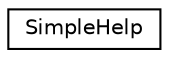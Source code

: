 digraph "Graphical Class Hierarchy"
{
  edge [fontname="Helvetica",fontsize="10",labelfontname="Helvetica",labelfontsize="10"];
  node [fontname="Helvetica",fontsize="10",shape=record];
  rankdir="LR";
  Node1 [label="SimpleHelp",height=0.2,width=0.4,color="black", fillcolor="white", style="filled",URL="$class_simple_help.html"];
}
